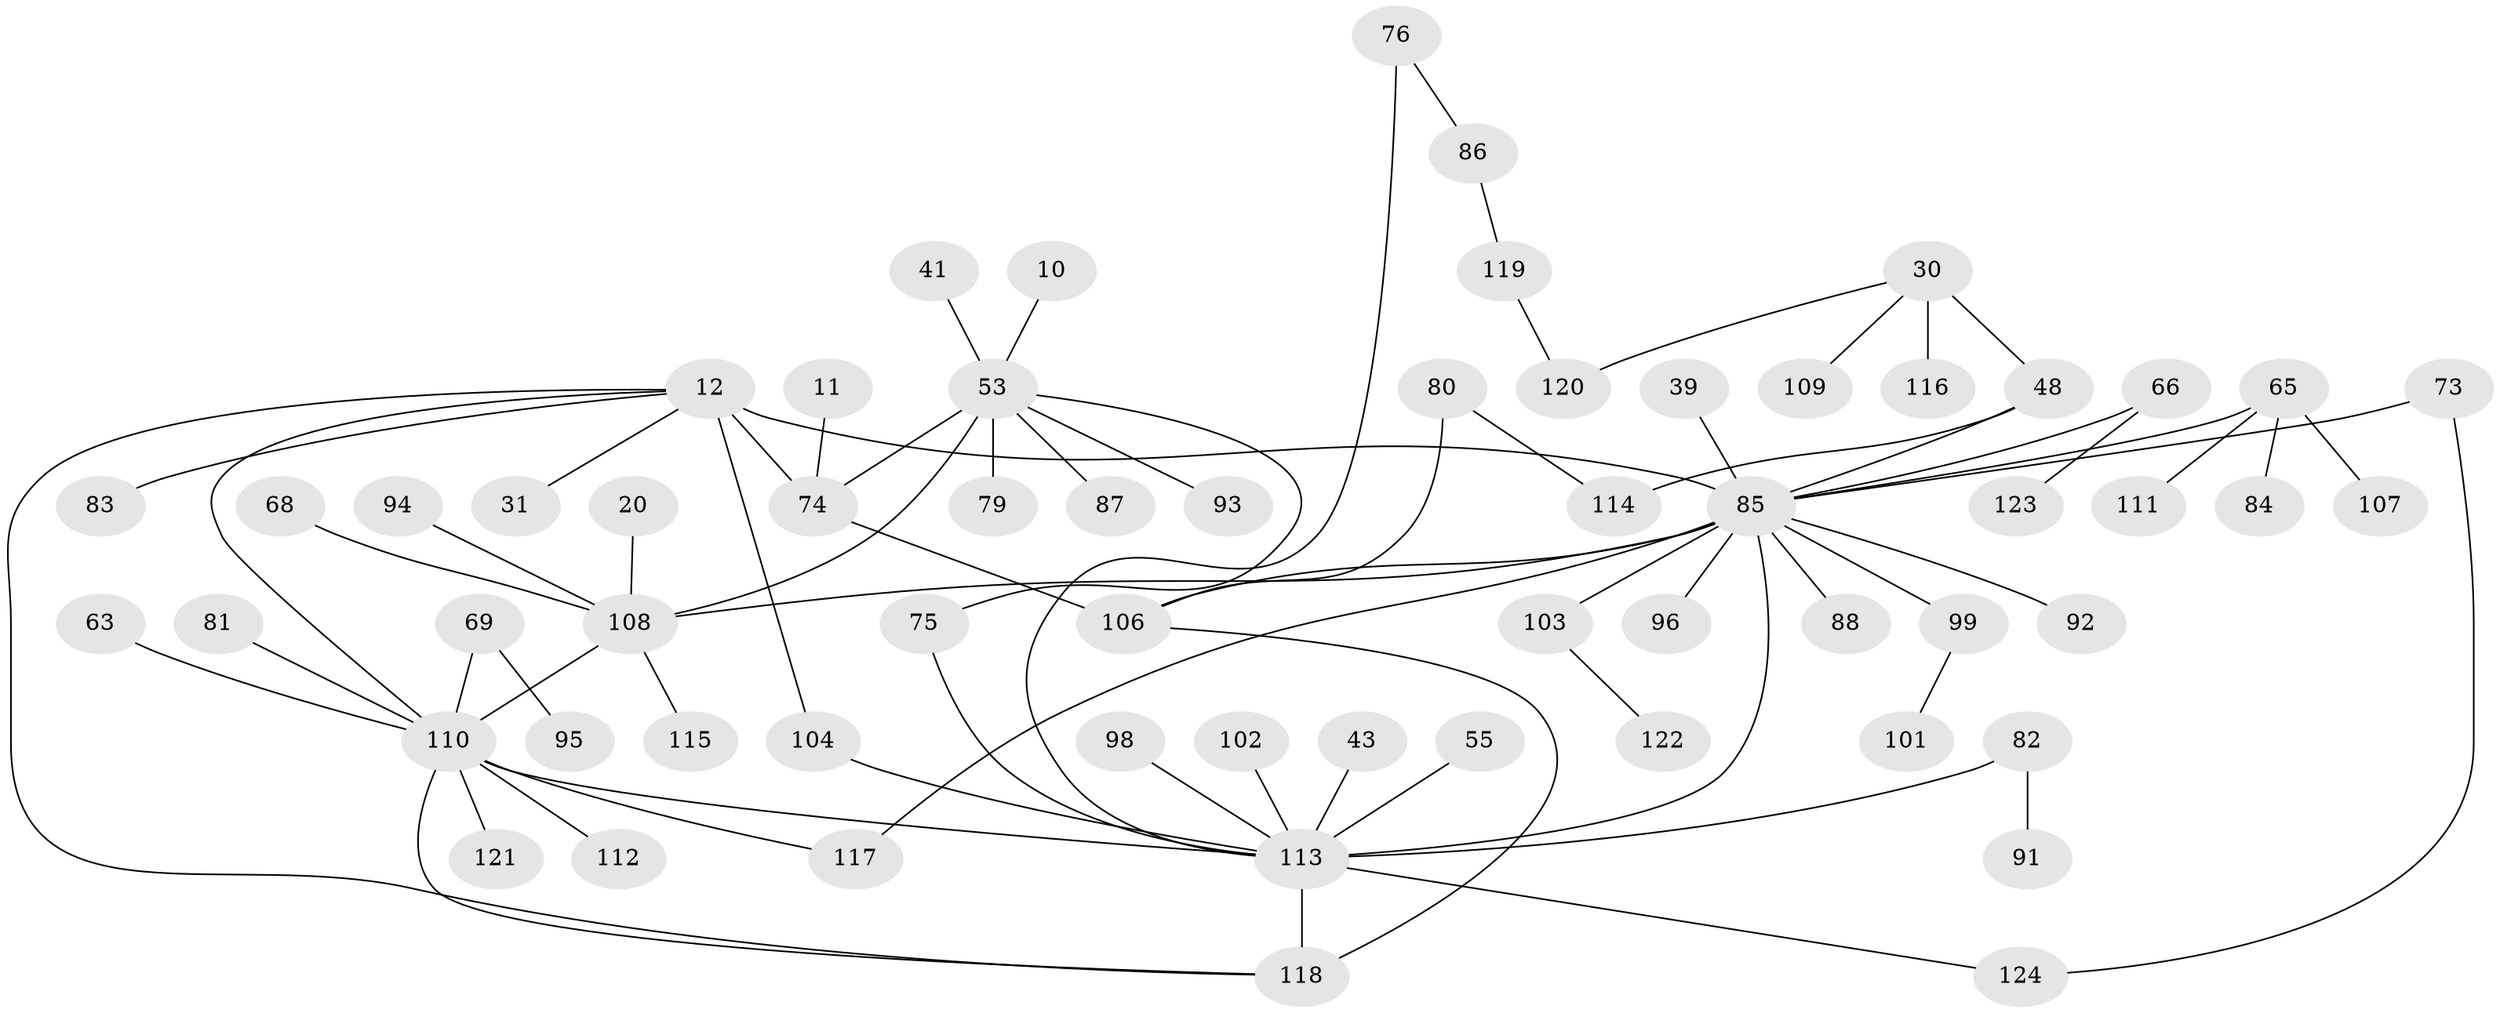 // original degree distribution, {9: 0.008064516129032258, 5: 0.07258064516129033, 4: 0.10483870967741936, 3: 0.12096774193548387, 8: 0.008064516129032258, 1: 0.3467741935483871, 6: 0.016129032258064516, 2: 0.3225806451612903}
// Generated by graph-tools (version 1.1) at 2025/42/03/09/25 04:42:55]
// undirected, 62 vertices, 74 edges
graph export_dot {
graph [start="1"]
  node [color=gray90,style=filled];
  10;
  11;
  12 [super="+7"];
  20;
  30 [super="+29"];
  31;
  39;
  41;
  43;
  48 [super="+27"];
  53 [super="+33"];
  55;
  63;
  65 [super="+56"];
  66;
  68;
  69;
  73 [super="+64"];
  74 [super="+6+15"];
  75 [super="+58"];
  76;
  79;
  80 [super="+51+61"];
  81;
  82 [super="+72"];
  83;
  84;
  85 [super="+19+26"];
  86;
  87;
  88;
  91;
  92;
  93;
  94;
  95;
  96;
  98;
  99;
  101;
  102;
  103;
  104 [super="+70"];
  106 [super="+32"];
  107;
  108 [super="+37+78"];
  109;
  110 [super="+28+47+54"];
  111;
  112;
  113 [super="+97+89+35+38+105"];
  114 [super="+44"];
  115 [super="+49"];
  116;
  117 [super="+42+77"];
  118 [super="+90+100"];
  119;
  120;
  121;
  122;
  123;
  124;
  10 -- 53;
  11 -- 74;
  12 -- 83;
  12 -- 31;
  12 -- 74 [weight=2];
  12 -- 85 [weight=2];
  12 -- 104;
  12 -- 118;
  12 -- 110;
  20 -- 108;
  30 -- 48 [weight=2];
  30 -- 109;
  30 -- 116;
  30 -- 120;
  39 -- 85;
  41 -- 53;
  43 -- 113;
  48 -- 85;
  48 -- 114;
  53 -- 74 [weight=2];
  53 -- 75;
  53 -- 79;
  53 -- 87;
  53 -- 93;
  53 -- 108;
  55 -- 113;
  63 -- 110;
  65 -- 111;
  65 -- 107;
  65 -- 84;
  65 -- 85;
  66 -- 123;
  66 -- 85;
  68 -- 108;
  69 -- 95;
  69 -- 110;
  73 -- 124;
  73 -- 85;
  74 -- 106;
  75 -- 113;
  76 -- 86;
  76 -- 113;
  80 -- 114;
  80 -- 106;
  81 -- 110;
  82 -- 113;
  82 -- 91;
  85 -- 96;
  85 -- 99;
  85 -- 108 [weight=3];
  85 -- 88;
  85 -- 92;
  85 -- 103;
  85 -- 106;
  85 -- 113 [weight=3];
  85 -- 117;
  86 -- 119;
  94 -- 108;
  98 -- 113;
  99 -- 101;
  102 -- 113;
  103 -- 122;
  104 -- 113;
  106 -- 118;
  108 -- 110 [weight=2];
  108 -- 115;
  110 -- 113;
  110 -- 112;
  110 -- 118;
  110 -- 121;
  110 -- 117;
  113 -- 124;
  113 -- 118 [weight=3];
  119 -- 120;
}
